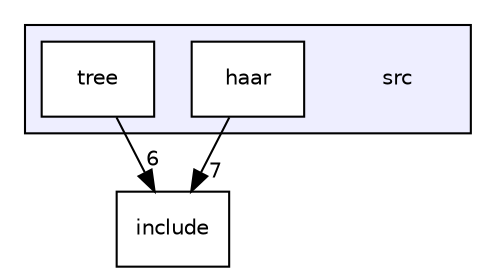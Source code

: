 digraph "src" {
  compound=true
  node [ fontsize="10", fontname="Helvetica"];
  edge [ labelfontsize="10", labelfontname="Helvetica"];
  subgraph clusterdir_68267d1309a1af8e8297ef4c3efbcdba {
    graph [ bgcolor="#eeeeff", pencolor="black", label="" URL="dir_68267d1309a1af8e8297ef4c3efbcdba.html"];
    dir_68267d1309a1af8e8297ef4c3efbcdba [shape=plaintext label="src"];
  dir_a6711b07050db66593f6043c969c9db9 [shape=box label="haar" fillcolor="white" style="filled" URL="dir_a6711b07050db66593f6043c969c9db9.html"];
  dir_c44c95bf3b41c3321c6014770d618ac8 [shape=box label="tree" fillcolor="white" style="filled" URL="dir_c44c95bf3b41c3321c6014770d618ac8.html"];
  }
  dir_d44c64559bbebec7f509842c48db8b23 [shape=box label="include" URL="dir_d44c64559bbebec7f509842c48db8b23.html"];
  dir_c44c95bf3b41c3321c6014770d618ac8->dir_d44c64559bbebec7f509842c48db8b23 [headlabel="6", labeldistance=1.5 headhref="dir_000004_000000.html"];
  dir_a6711b07050db66593f6043c969c9db9->dir_d44c64559bbebec7f509842c48db8b23 [headlabel="7", labeldistance=1.5 headhref="dir_000003_000000.html"];
}
